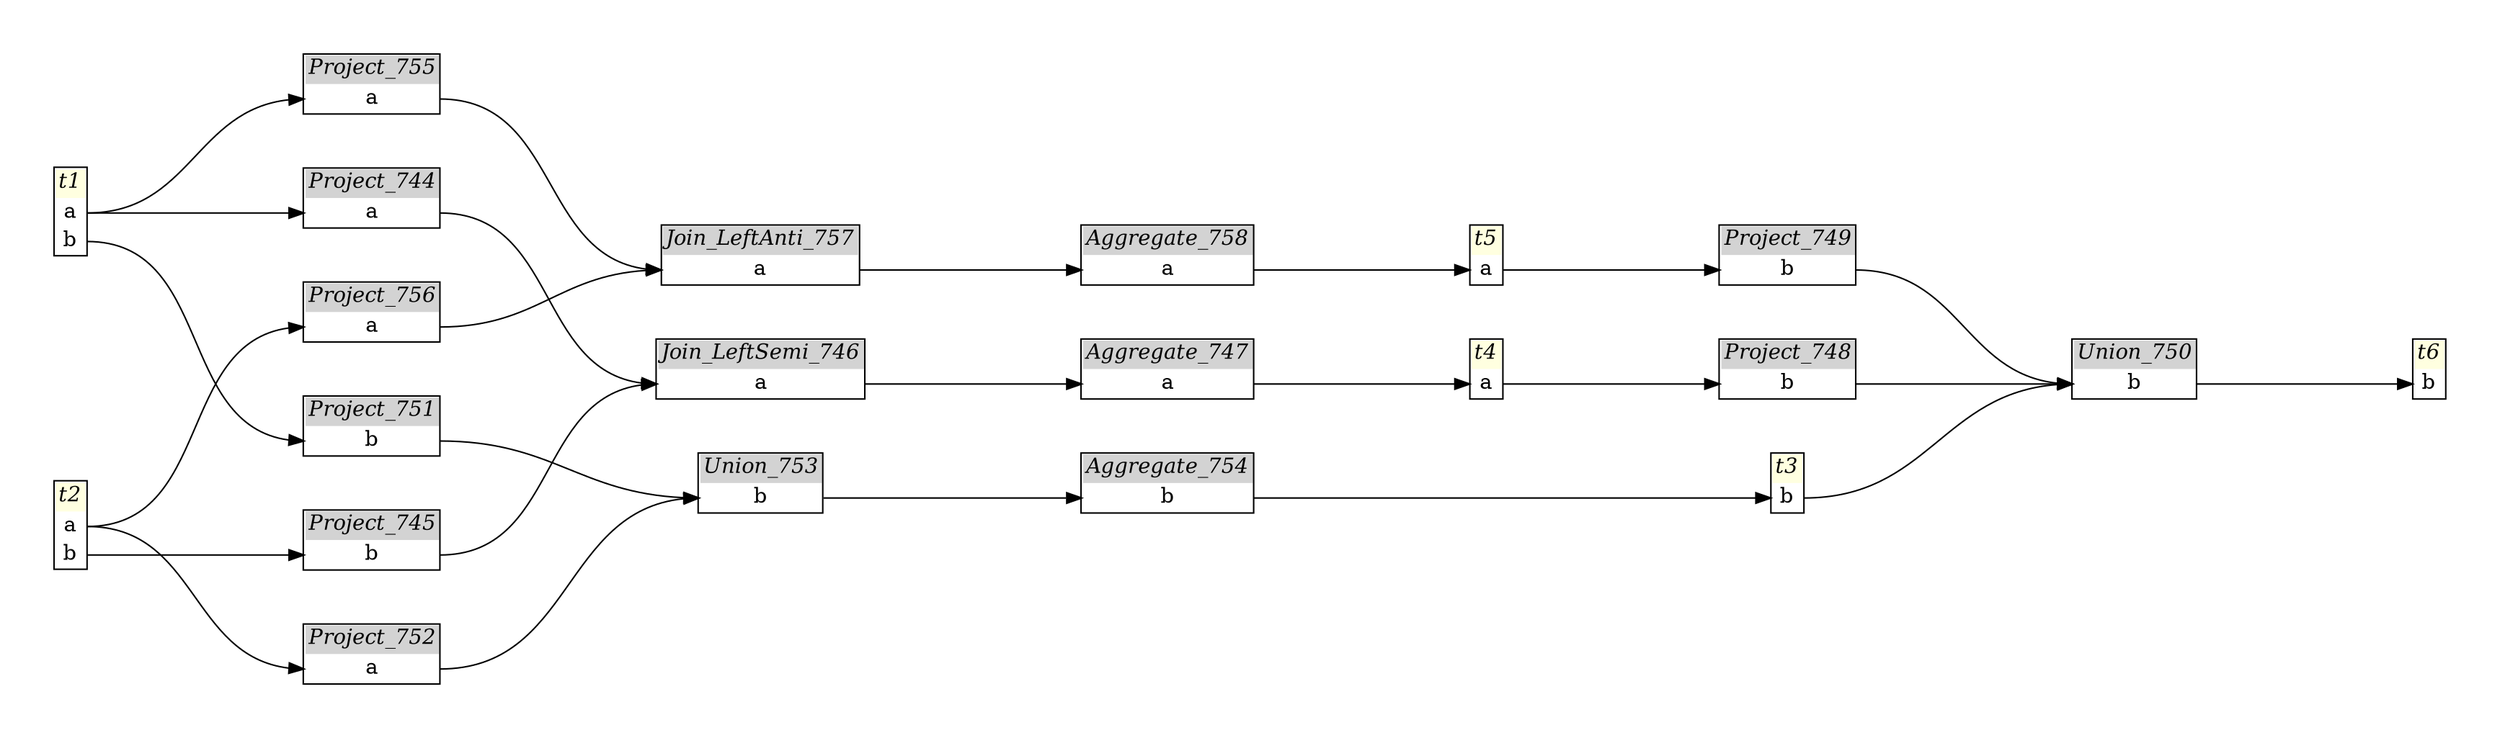 // Automatically generated by SQLFlowTestSuite


digraph {
  graph [pad="0.5", nodesep="0.5", ranksep="2", fontname="Helvetica"];
  node [shape=plain]
  rankdir=LR;

  
"Aggregate_747" [label=<
<table border="1" cellborder="0" cellspacing="0">
  <tr><td bgcolor="lightgray" port="nodeName"><i>Aggregate_747</i></td></tr>
  <tr><td port="0">a</td></tr>
</table>>];
         

"Aggregate_754" [label=<
<table border="1" cellborder="0" cellspacing="0">
  <tr><td bgcolor="lightgray" port="nodeName"><i>Aggregate_754</i></td></tr>
  <tr><td port="0">b</td></tr>
</table>>];
         

"Aggregate_758" [label=<
<table border="1" cellborder="0" cellspacing="0">
  <tr><td bgcolor="lightgray" port="nodeName"><i>Aggregate_758</i></td></tr>
  <tr><td port="0">a</td></tr>
</table>>];
         

"Join_LeftAnti_757" [label=<
<table border="1" cellborder="0" cellspacing="0">
  <tr><td bgcolor="lightgray" port="nodeName"><i>Join_LeftAnti_757</i></td></tr>
  <tr><td port="0">a</td></tr>
</table>>];
         

"Join_LeftSemi_746" [label=<
<table border="1" cellborder="0" cellspacing="0">
  <tr><td bgcolor="lightgray" port="nodeName"><i>Join_LeftSemi_746</i></td></tr>
  <tr><td port="0">a</td></tr>
</table>>];
         

"Project_744" [label=<
<table border="1" cellborder="0" cellspacing="0">
  <tr><td bgcolor="lightgray" port="nodeName"><i>Project_744</i></td></tr>
  <tr><td port="0">a</td></tr>
</table>>];
         

"Project_745" [label=<
<table border="1" cellborder="0" cellspacing="0">
  <tr><td bgcolor="lightgray" port="nodeName"><i>Project_745</i></td></tr>
  <tr><td port="0">b</td></tr>
</table>>];
         

"Project_748" [label=<
<table border="1" cellborder="0" cellspacing="0">
  <tr><td bgcolor="lightgray" port="nodeName"><i>Project_748</i></td></tr>
  <tr><td port="0">b</td></tr>
</table>>];
         

"Project_749" [label=<
<table border="1" cellborder="0" cellspacing="0">
  <tr><td bgcolor="lightgray" port="nodeName"><i>Project_749</i></td></tr>
  <tr><td port="0">b</td></tr>
</table>>];
         

"Project_751" [label=<
<table border="1" cellborder="0" cellspacing="0">
  <tr><td bgcolor="lightgray" port="nodeName"><i>Project_751</i></td></tr>
  <tr><td port="0">b</td></tr>
</table>>];
         

"Project_752" [label=<
<table border="1" cellborder="0" cellspacing="0">
  <tr><td bgcolor="lightgray" port="nodeName"><i>Project_752</i></td></tr>
  <tr><td port="0">a</td></tr>
</table>>];
         

"Project_755" [label=<
<table border="1" cellborder="0" cellspacing="0">
  <tr><td bgcolor="lightgray" port="nodeName"><i>Project_755</i></td></tr>
  <tr><td port="0">a</td></tr>
</table>>];
         

"Project_756" [label=<
<table border="1" cellborder="0" cellspacing="0">
  <tr><td bgcolor="lightgray" port="nodeName"><i>Project_756</i></td></tr>
  <tr><td port="0">a</td></tr>
</table>>];
         

"Union_750" [label=<
<table border="1" cellborder="0" cellspacing="0">
  <tr><td bgcolor="lightgray" port="nodeName"><i>Union_750</i></td></tr>
  <tr><td port="0">b</td></tr>
</table>>];
         

"Union_753" [label=<
<table border="1" cellborder="0" cellspacing="0">
  <tr><td bgcolor="lightgray" port="nodeName"><i>Union_753</i></td></tr>
  <tr><td port="0">b</td></tr>
</table>>];
         

"t1" [label=<
<table border="1" cellborder="0" cellspacing="0">
  <tr><td bgcolor="lightyellow" port="nodeName"><i>t1</i></td></tr>
  <tr><td port="0">a</td></tr>
<tr><td port="1">b</td></tr>
</table>>];
       

"t2" [label=<
<table border="1" cellborder="0" cellspacing="0">
  <tr><td bgcolor="lightyellow" port="nodeName"><i>t2</i></td></tr>
  <tr><td port="0">a</td></tr>
<tr><td port="1">b</td></tr>
</table>>];
       

"t3" [label=<
<table border="1" cellborder="0" cellspacing="0">
  <tr><td bgcolor="lightyellow" port="nodeName"><i>t3</i></td></tr>
  <tr><td port="0">b</td></tr>
</table>>];
       

"t3" [label=<
<table border="1" cellborder="0" cellspacing="0">
  <tr><td bgcolor="lightyellow" port="nodeName"><i>t3</i></td></tr>
  <tr><td port="0">b</td></tr>
</table>>];
           

"t4" [label=<
<table border="1" cellborder="0" cellspacing="0">
  <tr><td bgcolor="lightyellow" port="nodeName"><i>t4</i></td></tr>
  <tr><td port="0">a</td></tr>
</table>>];
       

"t4" [label=<
<table border="1" cellborder="0" cellspacing="0">
  <tr><td bgcolor="lightyellow" port="nodeName"><i>t4</i></td></tr>
  <tr><td port="0">a</td></tr>
</table>>];
           

"t5" [label=<
<table border="1" cellborder="0" cellspacing="0">
  <tr><td bgcolor="lightyellow" port="nodeName"><i>t5</i></td></tr>
  <tr><td port="0">a</td></tr>
</table>>];
       

"t5" [label=<
<table border="1" cellborder="0" cellspacing="0">
  <tr><td bgcolor="lightyellow" port="nodeName"><i>t5</i></td></tr>
  <tr><td port="0">a</td></tr>
</table>>];
           

"t6" [label=<
<table border="1" cellborder="0" cellspacing="0">
  <tr><td bgcolor="lightyellow" port="nodeName"><i>t6</i></td></tr>
  <tr><td port="0">b</td></tr>
</table>>];
           
  "Aggregate_747":0 -> "t4":0;
"Aggregate_754":0 -> "t3":0;
"Aggregate_758":0 -> "t5":0;
"Join_LeftAnti_757":0 -> "Aggregate_758":0;
"Join_LeftSemi_746":0 -> "Aggregate_747":0;
"Project_744":0 -> "Join_LeftSemi_746":0;
"Project_745":0 -> "Join_LeftSemi_746":0;
"Project_748":0 -> "Union_750":0
"Project_749":0 -> "Union_750":0
"Project_751":0 -> "Union_753":0
"Project_752":0 -> "Union_753":0
"Project_755":0 -> "Join_LeftAnti_757":0;
"Project_756":0 -> "Join_LeftAnti_757":0;
"Union_750":0 -> "t6":0;
"Union_753":0 -> "Aggregate_754":0;
"t1":0 -> "Project_744":0;
"t1":0 -> "Project_755":0;
"t1":1 -> "Project_751":0;
"t2":0 -> "Project_752":0;
"t2":0 -> "Project_756":0;
"t2":1 -> "Project_745":0;
"t3":0 -> "Union_750":0
"t4":0 -> "Project_748":0;
"t5":0 -> "Project_749":0;
}
       